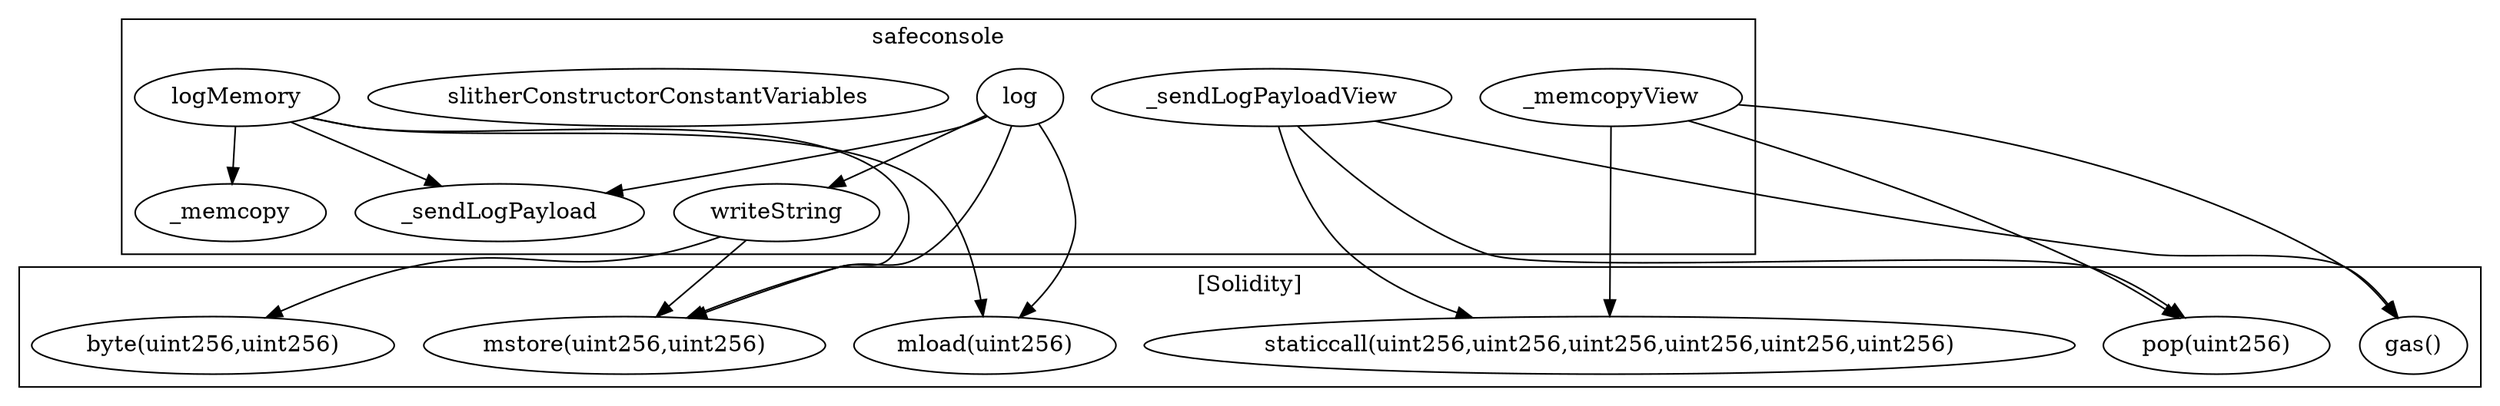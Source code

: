 strict digraph {
subgraph cluster_43384_safeconsole {
label = "safeconsole"
"43384_logMemory" [label="logMemory"]
"43384_writeString" [label="writeString"]
"43384__sendLogPayloadView" [label="_sendLogPayloadView"]
"43384_log" [label="log"]
"43384__memcopy" [label="_memcopy"]
"43384_slitherConstructorConstantVariables" [label="slitherConstructorConstantVariables"]
"43384__sendLogPayload" [label="_sendLogPayload"]
"43384__memcopyView" [label="_memcopyView"]
"43384_log" -> "43384_writeString"
"43384_logMemory" -> "43384__sendLogPayload"
"43384_log" -> "43384__sendLogPayload"
"43384_logMemory" -> "43384__memcopy"
}subgraph cluster_solidity {
label = "[Solidity]"
"byte(uint256,uint256)" 
"gas()" 
"mload(uint256)" 
"mstore(uint256,uint256)" 
"staticcall(uint256,uint256,uint256,uint256,uint256,uint256)" 
"pop(uint256)" 
"43384__sendLogPayloadView" -> "gas()"
"43384__sendLogPayloadView" -> "pop(uint256)"
"43384_logMemory" -> "mload(uint256)"
"43384__memcopyView" -> "pop(uint256)"
"43384_logMemory" -> "mstore(uint256,uint256)"
"43384__sendLogPayloadView" -> "staticcall(uint256,uint256,uint256,uint256,uint256,uint256)"
"43384__memcopyView" -> "gas()"
"43384__memcopyView" -> "staticcall(uint256,uint256,uint256,uint256,uint256,uint256)"
"43384_log" -> "mstore(uint256,uint256)"
"43384_writeString" -> "byte(uint256,uint256)"
"43384_writeString" -> "mstore(uint256,uint256)"
"43384_log" -> "mload(uint256)"
}
}